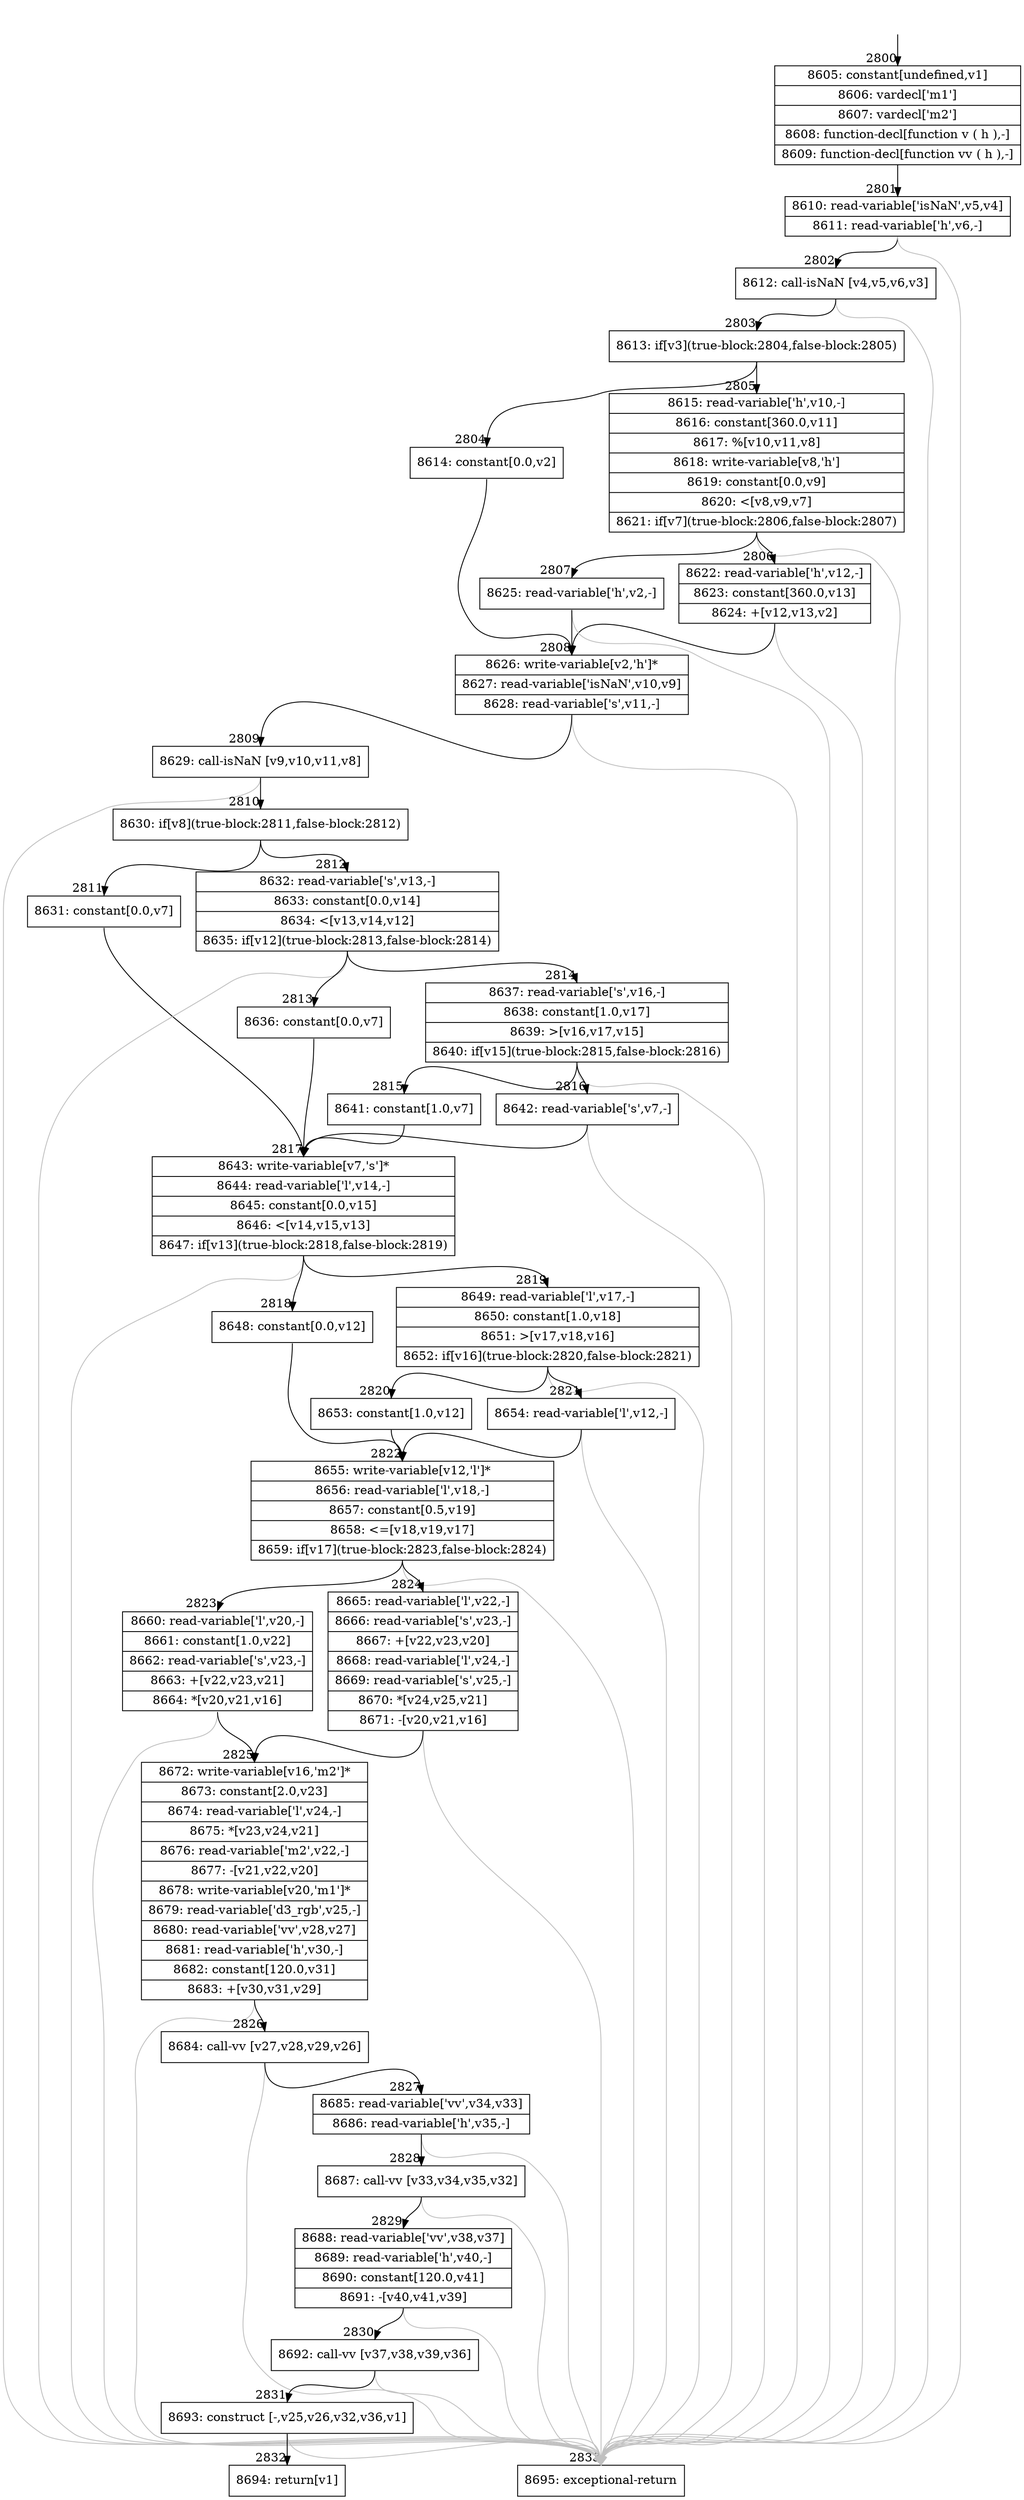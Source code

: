 digraph {
rankdir="TD"
BB_entry265[shape=none,label=""];
BB_entry265 -> BB2800 [tailport=s, headport=n, headlabel="    2800"]
BB2800 [shape=record label="{8605: constant[undefined,v1]|8606: vardecl['m1']|8607: vardecl['m2']|8608: function-decl[function v ( h ),-]|8609: function-decl[function vv ( h ),-]}" ] 
BB2800 -> BB2801 [tailport=s, headport=n, headlabel="      2801"]
BB2801 [shape=record label="{8610: read-variable['isNaN',v5,v4]|8611: read-variable['h',v6,-]}" ] 
BB2801 -> BB2802 [tailport=s, headport=n, headlabel="      2802"]
BB2801 -> BB2833 [tailport=s, headport=n, color=gray, headlabel="      2833"]
BB2802 [shape=record label="{8612: call-isNaN [v4,v5,v6,v3]}" ] 
BB2802 -> BB2803 [tailport=s, headport=n, headlabel="      2803"]
BB2802 -> BB2833 [tailport=s, headport=n, color=gray]
BB2803 [shape=record label="{8613: if[v3](true-block:2804,false-block:2805)}" ] 
BB2803 -> BB2804 [tailport=s, headport=n, headlabel="      2804"]
BB2803 -> BB2805 [tailport=s, headport=n, headlabel="      2805"]
BB2804 [shape=record label="{8614: constant[0.0,v2]}" ] 
BB2804 -> BB2808 [tailport=s, headport=n, headlabel="      2808"]
BB2805 [shape=record label="{8615: read-variable['h',v10,-]|8616: constant[360.0,v11]|8617: %[v10,v11,v8]|8618: write-variable[v8,'h']|8619: constant[0.0,v9]|8620: \<[v8,v9,v7]|8621: if[v7](true-block:2806,false-block:2807)}" ] 
BB2805 -> BB2806 [tailport=s, headport=n, headlabel="      2806"]
BB2805 -> BB2807 [tailport=s, headport=n, headlabel="      2807"]
BB2805 -> BB2833 [tailport=s, headport=n, color=gray]
BB2806 [shape=record label="{8622: read-variable['h',v12,-]|8623: constant[360.0,v13]|8624: +[v12,v13,v2]}" ] 
BB2806 -> BB2808 [tailport=s, headport=n]
BB2806 -> BB2833 [tailport=s, headport=n, color=gray]
BB2807 [shape=record label="{8625: read-variable['h',v2,-]}" ] 
BB2807 -> BB2808 [tailport=s, headport=n]
BB2807 -> BB2833 [tailport=s, headport=n, color=gray]
BB2808 [shape=record label="{8626: write-variable[v2,'h']*|8627: read-variable['isNaN',v10,v9]|8628: read-variable['s',v11,-]}" ] 
BB2808 -> BB2809 [tailport=s, headport=n, headlabel="      2809"]
BB2808 -> BB2833 [tailport=s, headport=n, color=gray]
BB2809 [shape=record label="{8629: call-isNaN [v9,v10,v11,v8]}" ] 
BB2809 -> BB2810 [tailport=s, headport=n, headlabel="      2810"]
BB2809 -> BB2833 [tailport=s, headport=n, color=gray]
BB2810 [shape=record label="{8630: if[v8](true-block:2811,false-block:2812)}" ] 
BB2810 -> BB2811 [tailport=s, headport=n, headlabel="      2811"]
BB2810 -> BB2812 [tailport=s, headport=n, headlabel="      2812"]
BB2811 [shape=record label="{8631: constant[0.0,v7]}" ] 
BB2811 -> BB2817 [tailport=s, headport=n, headlabel="      2817"]
BB2812 [shape=record label="{8632: read-variable['s',v13,-]|8633: constant[0.0,v14]|8634: \<[v13,v14,v12]|8635: if[v12](true-block:2813,false-block:2814)}" ] 
BB2812 -> BB2813 [tailport=s, headport=n, headlabel="      2813"]
BB2812 -> BB2814 [tailport=s, headport=n, headlabel="      2814"]
BB2812 -> BB2833 [tailport=s, headport=n, color=gray]
BB2813 [shape=record label="{8636: constant[0.0,v7]}" ] 
BB2813 -> BB2817 [tailport=s, headport=n]
BB2814 [shape=record label="{8637: read-variable['s',v16,-]|8638: constant[1.0,v17]|8639: \>[v16,v17,v15]|8640: if[v15](true-block:2815,false-block:2816)}" ] 
BB2814 -> BB2815 [tailport=s, headport=n, headlabel="      2815"]
BB2814 -> BB2816 [tailport=s, headport=n, headlabel="      2816"]
BB2814 -> BB2833 [tailport=s, headport=n, color=gray]
BB2815 [shape=record label="{8641: constant[1.0,v7]}" ] 
BB2815 -> BB2817 [tailport=s, headport=n]
BB2816 [shape=record label="{8642: read-variable['s',v7,-]}" ] 
BB2816 -> BB2817 [tailport=s, headport=n]
BB2816 -> BB2833 [tailport=s, headport=n, color=gray]
BB2817 [shape=record label="{8643: write-variable[v7,'s']*|8644: read-variable['l',v14,-]|8645: constant[0.0,v15]|8646: \<[v14,v15,v13]|8647: if[v13](true-block:2818,false-block:2819)}" ] 
BB2817 -> BB2818 [tailport=s, headport=n, headlabel="      2818"]
BB2817 -> BB2819 [tailport=s, headport=n, headlabel="      2819"]
BB2817 -> BB2833 [tailport=s, headport=n, color=gray]
BB2818 [shape=record label="{8648: constant[0.0,v12]}" ] 
BB2818 -> BB2822 [tailport=s, headport=n, headlabel="      2822"]
BB2819 [shape=record label="{8649: read-variable['l',v17,-]|8650: constant[1.0,v18]|8651: \>[v17,v18,v16]|8652: if[v16](true-block:2820,false-block:2821)}" ] 
BB2819 -> BB2820 [tailport=s, headport=n, headlabel="      2820"]
BB2819 -> BB2821 [tailport=s, headport=n, headlabel="      2821"]
BB2819 -> BB2833 [tailport=s, headport=n, color=gray]
BB2820 [shape=record label="{8653: constant[1.0,v12]}" ] 
BB2820 -> BB2822 [tailport=s, headport=n]
BB2821 [shape=record label="{8654: read-variable['l',v12,-]}" ] 
BB2821 -> BB2822 [tailport=s, headport=n]
BB2821 -> BB2833 [tailport=s, headport=n, color=gray]
BB2822 [shape=record label="{8655: write-variable[v12,'l']*|8656: read-variable['l',v18,-]|8657: constant[0.5,v19]|8658: \<=[v18,v19,v17]|8659: if[v17](true-block:2823,false-block:2824)}" ] 
BB2822 -> BB2823 [tailport=s, headport=n, headlabel="      2823"]
BB2822 -> BB2824 [tailport=s, headport=n, headlabel="      2824"]
BB2822 -> BB2833 [tailport=s, headport=n, color=gray]
BB2823 [shape=record label="{8660: read-variable['l',v20,-]|8661: constant[1.0,v22]|8662: read-variable['s',v23,-]|8663: +[v22,v23,v21]|8664: *[v20,v21,v16]}" ] 
BB2823 -> BB2825 [tailport=s, headport=n, headlabel="      2825"]
BB2823 -> BB2833 [tailport=s, headport=n, color=gray]
BB2824 [shape=record label="{8665: read-variable['l',v22,-]|8666: read-variable['s',v23,-]|8667: +[v22,v23,v20]|8668: read-variable['l',v24,-]|8669: read-variable['s',v25,-]|8670: *[v24,v25,v21]|8671: -[v20,v21,v16]}" ] 
BB2824 -> BB2825 [tailport=s, headport=n]
BB2824 -> BB2833 [tailport=s, headport=n, color=gray]
BB2825 [shape=record label="{8672: write-variable[v16,'m2']*|8673: constant[2.0,v23]|8674: read-variable['l',v24,-]|8675: *[v23,v24,v21]|8676: read-variable['m2',v22,-]|8677: -[v21,v22,v20]|8678: write-variable[v20,'m1']*|8679: read-variable['d3_rgb',v25,-]|8680: read-variable['vv',v28,v27]|8681: read-variable['h',v30,-]|8682: constant[120.0,v31]|8683: +[v30,v31,v29]}" ] 
BB2825 -> BB2826 [tailport=s, headport=n, headlabel="      2826"]
BB2825 -> BB2833 [tailport=s, headport=n, color=gray]
BB2826 [shape=record label="{8684: call-vv [v27,v28,v29,v26]}" ] 
BB2826 -> BB2827 [tailport=s, headport=n, headlabel="      2827"]
BB2826 -> BB2833 [tailport=s, headport=n, color=gray]
BB2827 [shape=record label="{8685: read-variable['vv',v34,v33]|8686: read-variable['h',v35,-]}" ] 
BB2827 -> BB2828 [tailport=s, headport=n, headlabel="      2828"]
BB2827 -> BB2833 [tailport=s, headport=n, color=gray]
BB2828 [shape=record label="{8687: call-vv [v33,v34,v35,v32]}" ] 
BB2828 -> BB2829 [tailport=s, headport=n, headlabel="      2829"]
BB2828 -> BB2833 [tailport=s, headport=n, color=gray]
BB2829 [shape=record label="{8688: read-variable['vv',v38,v37]|8689: read-variable['h',v40,-]|8690: constant[120.0,v41]|8691: -[v40,v41,v39]}" ] 
BB2829 -> BB2830 [tailport=s, headport=n, headlabel="      2830"]
BB2829 -> BB2833 [tailport=s, headport=n, color=gray]
BB2830 [shape=record label="{8692: call-vv [v37,v38,v39,v36]}" ] 
BB2830 -> BB2831 [tailport=s, headport=n, headlabel="      2831"]
BB2830 -> BB2833 [tailport=s, headport=n, color=gray]
BB2831 [shape=record label="{8693: construct [-,v25,v26,v32,v36,v1]}" ] 
BB2831 -> BB2832 [tailport=s, headport=n, headlabel="      2832"]
BB2831 -> BB2833 [tailport=s, headport=n, color=gray]
BB2832 [shape=record label="{8694: return[v1]}" ] 
BB2833 [shape=record label="{8695: exceptional-return}" ] 
//#$~ 1612
}
